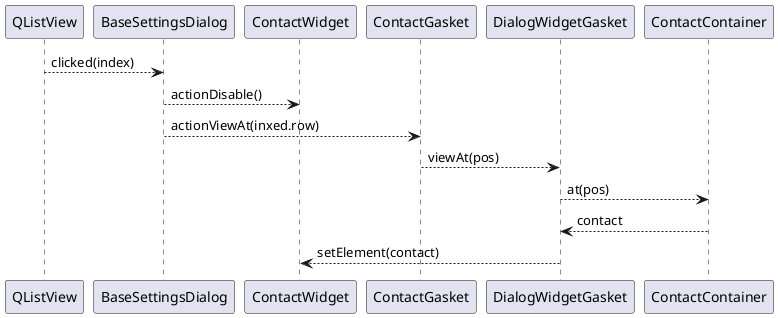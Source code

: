 @startuml

QListView --> BaseSettingsDialog : clicked(index)
BaseSettingsDialog --> ContactWidget : actionDisable()
BaseSettingsDialog --> ContactGasket : actionViewAt(inxed.row)
ContactGasket --> DialogWidgetGasket : viewAt(pos)
DialogWidgetGasket --> ContactContainer : at(pos)
ContactContainer --> DialogWidgetGasket : contact
DialogWidgetGasket --> ContactWidget: setElement(contact)
@enduml
